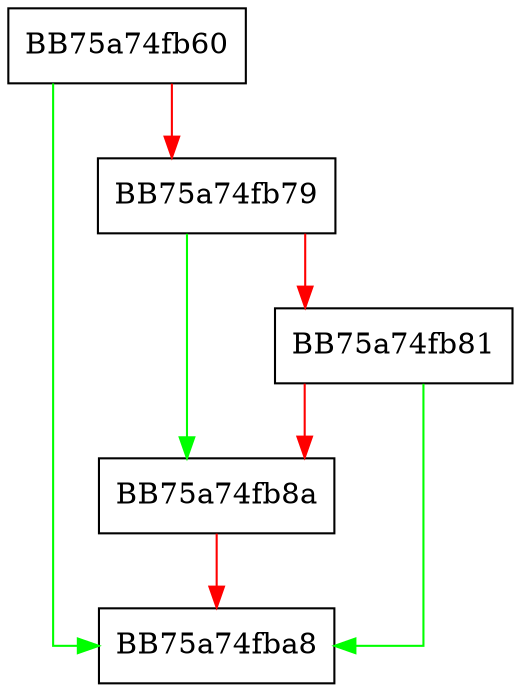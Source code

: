 digraph Reset {
  node [shape="box"];
  graph [splines=ortho];
  BB75a74fb60 -> BB75a74fba8 [color="green"];
  BB75a74fb60 -> BB75a74fb79 [color="red"];
  BB75a74fb79 -> BB75a74fb8a [color="green"];
  BB75a74fb79 -> BB75a74fb81 [color="red"];
  BB75a74fb81 -> BB75a74fba8 [color="green"];
  BB75a74fb81 -> BB75a74fb8a [color="red"];
  BB75a74fb8a -> BB75a74fba8 [color="red"];
}